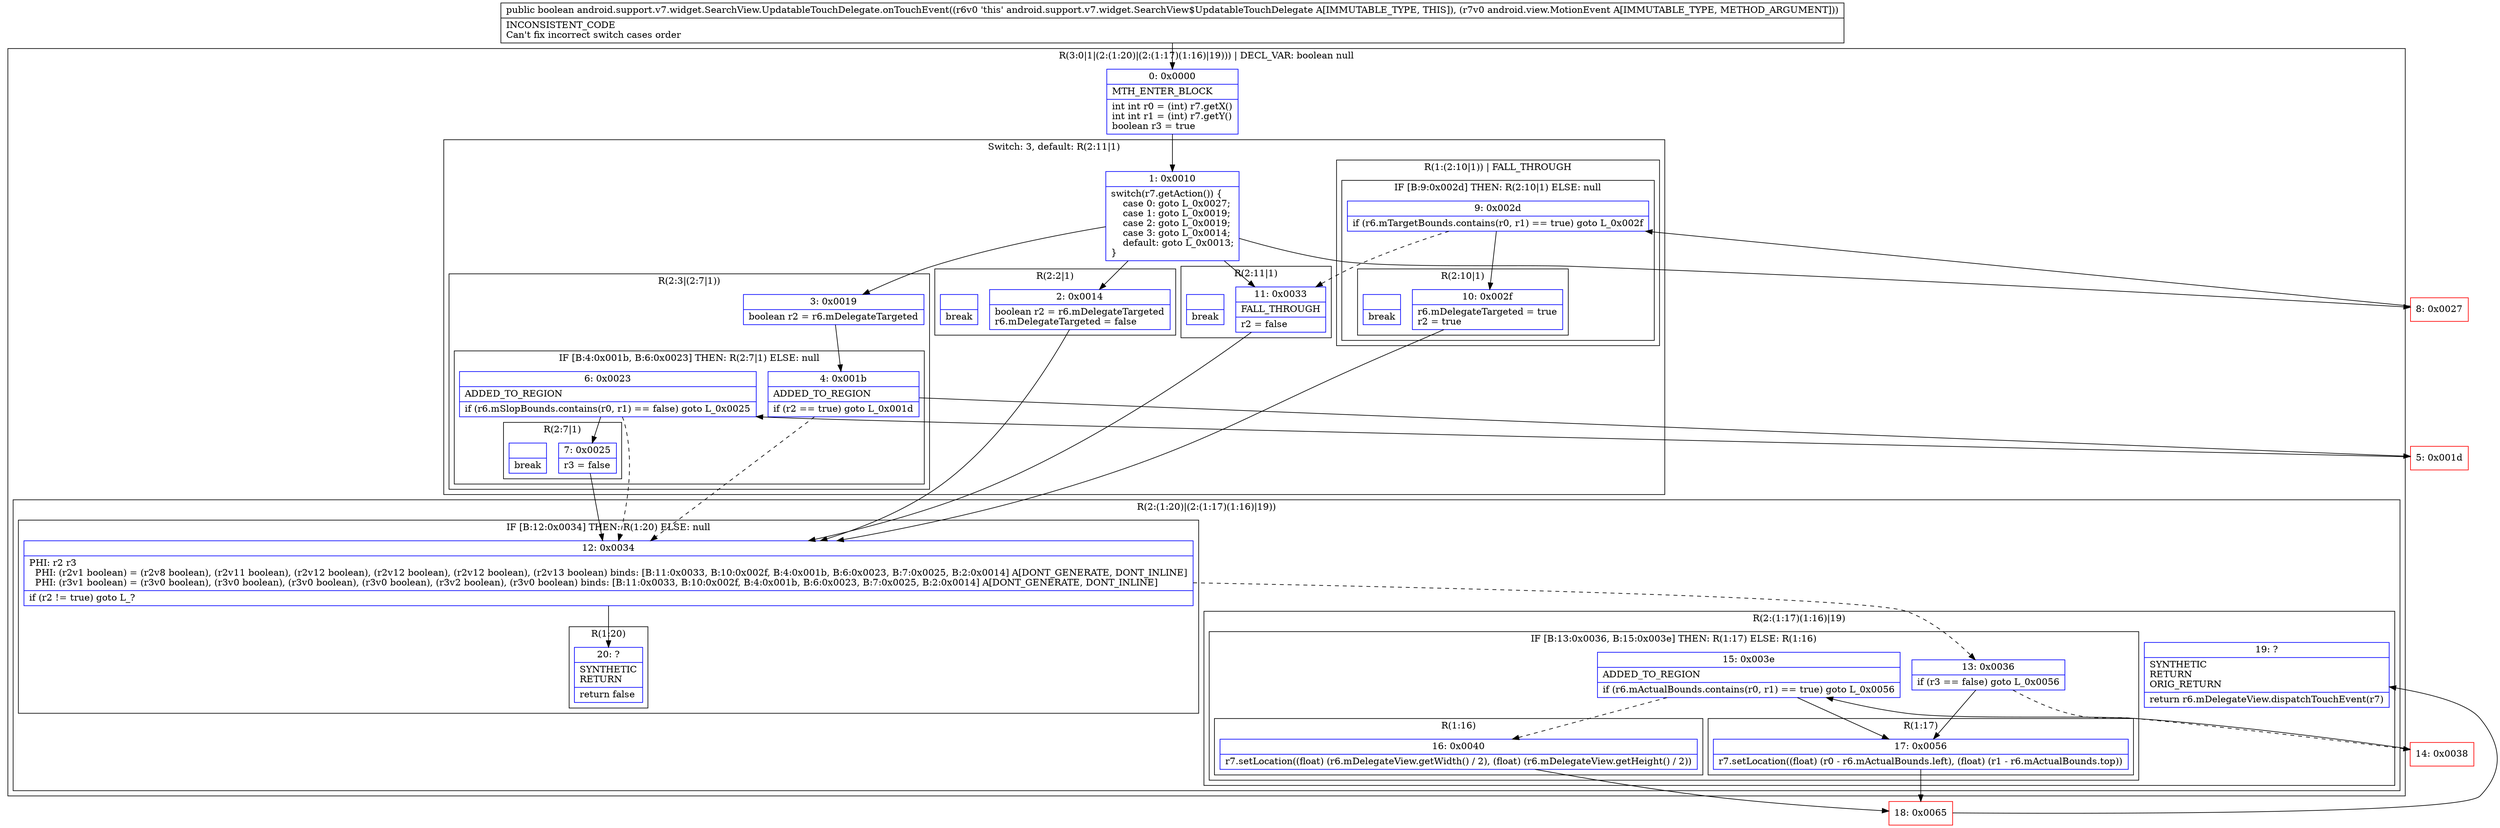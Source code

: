 digraph "CFG forandroid.support.v7.widget.SearchView.UpdatableTouchDelegate.onTouchEvent(Landroid\/view\/MotionEvent;)Z" {
subgraph cluster_Region_921467751 {
label = "R(3:0|1|(2:(1:20)|(2:(1:17)(1:16)|19))) | DECL_VAR: boolean null\l";
node [shape=record,color=blue];
Node_0 [shape=record,label="{0\:\ 0x0000|MTH_ENTER_BLOCK\l|int int r0 = (int) r7.getX()\lint int r1 = (int) r7.getY()\lboolean r3 = true\l}"];
subgraph cluster_SwitchRegion_378655927 {
label = "Switch: 3, default: R(2:11|1)";
node [shape=record,color=blue];
Node_1 [shape=record,label="{1\:\ 0x0010|switch(r7.getAction()) \{\l    case 0: goto L_0x0027;\l    case 1: goto L_0x0019;\l    case 2: goto L_0x0019;\l    case 3: goto L_0x0014;\l    default: goto L_0x0013;\l\}\l}"];
subgraph cluster_Region_1110464204 {
label = "R(1:(2:10|1)) | FALL_THROUGH\l";
node [shape=record,color=blue];
subgraph cluster_IfRegion_1743546137 {
label = "IF [B:9:0x002d] THEN: R(2:10|1) ELSE: null";
node [shape=record,color=blue];
Node_9 [shape=record,label="{9\:\ 0x002d|if (r6.mTargetBounds.contains(r0, r1) == true) goto L_0x002f\l}"];
subgraph cluster_Region_2009309914 {
label = "R(2:10|1)";
node [shape=record,color=blue];
Node_10 [shape=record,label="{10\:\ 0x002f|r6.mDelegateTargeted = true\lr2 = true\l}"];
Node_InsnContainer_1697543553 [shape=record,label="{|break\l}"];
}
}
}
subgraph cluster_Region_850744146 {
label = "R(2:3|(2:7|1))";
node [shape=record,color=blue];
Node_3 [shape=record,label="{3\:\ 0x0019|boolean r2 = r6.mDelegateTargeted\l}"];
subgraph cluster_IfRegion_1341746527 {
label = "IF [B:4:0x001b, B:6:0x0023] THEN: R(2:7|1) ELSE: null";
node [shape=record,color=blue];
Node_4 [shape=record,label="{4\:\ 0x001b|ADDED_TO_REGION\l|if (r2 == true) goto L_0x001d\l}"];
Node_6 [shape=record,label="{6\:\ 0x0023|ADDED_TO_REGION\l|if (r6.mSlopBounds.contains(r0, r1) == false) goto L_0x0025\l}"];
subgraph cluster_Region_1879460224 {
label = "R(2:7|1)";
node [shape=record,color=blue];
Node_7 [shape=record,label="{7\:\ 0x0025|r3 = false\l}"];
Node_InsnContainer_1637799982 [shape=record,label="{|break\l}"];
}
}
}
subgraph cluster_Region_1891456717 {
label = "R(2:2|1)";
node [shape=record,color=blue];
Node_2 [shape=record,label="{2\:\ 0x0014|boolean r2 = r6.mDelegateTargeted\lr6.mDelegateTargeted = false\l}"];
Node_InsnContainer_2041744582 [shape=record,label="{|break\l}"];
}
subgraph cluster_Region_1955676490 {
label = "R(2:11|1)";
node [shape=record,color=blue];
Node_11 [shape=record,label="{11\:\ 0x0033|FALL_THROUGH\l|r2 = false\l}"];
Node_InsnContainer_972305162 [shape=record,label="{|break\l}"];
}
}
subgraph cluster_Region_803265480 {
label = "R(2:(1:20)|(2:(1:17)(1:16)|19))";
node [shape=record,color=blue];
subgraph cluster_IfRegion_942156210 {
label = "IF [B:12:0x0034] THEN: R(1:20) ELSE: null";
node [shape=record,color=blue];
Node_12 [shape=record,label="{12\:\ 0x0034|PHI: r2 r3 \l  PHI: (r2v1 boolean) = (r2v8 boolean), (r2v11 boolean), (r2v12 boolean), (r2v12 boolean), (r2v12 boolean), (r2v13 boolean) binds: [B:11:0x0033, B:10:0x002f, B:4:0x001b, B:6:0x0023, B:7:0x0025, B:2:0x0014] A[DONT_GENERATE, DONT_INLINE]\l  PHI: (r3v1 boolean) = (r3v0 boolean), (r3v0 boolean), (r3v0 boolean), (r3v0 boolean), (r3v2 boolean), (r3v0 boolean) binds: [B:11:0x0033, B:10:0x002f, B:4:0x001b, B:6:0x0023, B:7:0x0025, B:2:0x0014] A[DONT_GENERATE, DONT_INLINE]\l|if (r2 != true) goto L_?\l}"];
subgraph cluster_Region_1427199693 {
label = "R(1:20)";
node [shape=record,color=blue];
Node_20 [shape=record,label="{20\:\ ?|SYNTHETIC\lRETURN\l|return false\l}"];
}
}
subgraph cluster_Region_1298486022 {
label = "R(2:(1:17)(1:16)|19)";
node [shape=record,color=blue];
subgraph cluster_IfRegion_557075646 {
label = "IF [B:13:0x0036, B:15:0x003e] THEN: R(1:17) ELSE: R(1:16)";
node [shape=record,color=blue];
Node_13 [shape=record,label="{13\:\ 0x0036|if (r3 == false) goto L_0x0056\l}"];
Node_15 [shape=record,label="{15\:\ 0x003e|ADDED_TO_REGION\l|if (r6.mActualBounds.contains(r0, r1) == true) goto L_0x0056\l}"];
subgraph cluster_Region_1951804604 {
label = "R(1:17)";
node [shape=record,color=blue];
Node_17 [shape=record,label="{17\:\ 0x0056|r7.setLocation((float) (r0 \- r6.mActualBounds.left), (float) (r1 \- r6.mActualBounds.top))\l}"];
}
subgraph cluster_Region_1685258233 {
label = "R(1:16)";
node [shape=record,color=blue];
Node_16 [shape=record,label="{16\:\ 0x0040|r7.setLocation((float) (r6.mDelegateView.getWidth() \/ 2), (float) (r6.mDelegateView.getHeight() \/ 2))\l}"];
}
}
Node_19 [shape=record,label="{19\:\ ?|SYNTHETIC\lRETURN\lORIG_RETURN\l|return r6.mDelegateView.dispatchTouchEvent(r7)\l}"];
}
}
}
Node_5 [shape=record,color=red,label="{5\:\ 0x001d}"];
Node_8 [shape=record,color=red,label="{8\:\ 0x0027}"];
Node_14 [shape=record,color=red,label="{14\:\ 0x0038}"];
Node_18 [shape=record,color=red,label="{18\:\ 0x0065}"];
MethodNode[shape=record,label="{public boolean android.support.v7.widget.SearchView.UpdatableTouchDelegate.onTouchEvent((r6v0 'this' android.support.v7.widget.SearchView$UpdatableTouchDelegate A[IMMUTABLE_TYPE, THIS]), (r7v0 android.view.MotionEvent A[IMMUTABLE_TYPE, METHOD_ARGUMENT]))  | INCONSISTENT_CODE\lCan't fix incorrect switch cases order\l}"];
MethodNode -> Node_0;
Node_0 -> Node_1;
Node_1 -> Node_2;
Node_1 -> Node_3;
Node_1 -> Node_8;
Node_1 -> Node_11;
Node_9 -> Node_10;
Node_9 -> Node_11[style=dashed];
Node_10 -> Node_12;
Node_3 -> Node_4;
Node_4 -> Node_5;
Node_4 -> Node_12[style=dashed];
Node_6 -> Node_7;
Node_6 -> Node_12[style=dashed];
Node_7 -> Node_12;
Node_2 -> Node_12;
Node_11 -> Node_12;
Node_12 -> Node_13[style=dashed];
Node_12 -> Node_20;
Node_13 -> Node_14[style=dashed];
Node_13 -> Node_17;
Node_15 -> Node_16[style=dashed];
Node_15 -> Node_17;
Node_17 -> Node_18;
Node_16 -> Node_18;
Node_5 -> Node_6;
Node_8 -> Node_9;
Node_14 -> Node_15;
Node_18 -> Node_19;
}


